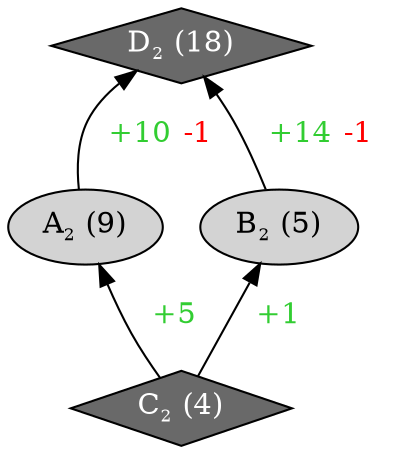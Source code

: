 digraph "CI1.C14_I24__func105__arslt_fcncb__CI1"{
rankdir="BT"
1 [label=<A<sub><font point-size="10">2</font></sub> (9)>, style="filled", fillcolor="lightgray"]
2 [label=<B<sub><font point-size="10">2</font></sub> (5)>, style="filled", fillcolor="lightgray"]
3 [label=<C<sub><font point-size="10">2</font></sub> (4)>, style="filled", shape="diamond", fillcolor="dimgray", fontcolor="white"]
4 [label=<D<sub><font point-size="10">2</font></sub> (18)>, style="filled", shape="diamond", fillcolor="dimgray", fontcolor="white"]
1 -> 4 [label=<  <font color="limegreen">+10</font> <font color="red">-1</font>  >]
2 -> 4 [label=<  <font color="limegreen">+14</font> <font color="red">-1</font>  >]
3 -> 1 [label=<  <font color="limegreen">+5</font>  >]
3 -> 2 [label=<  <font color="limegreen">+1</font>  >]
}
